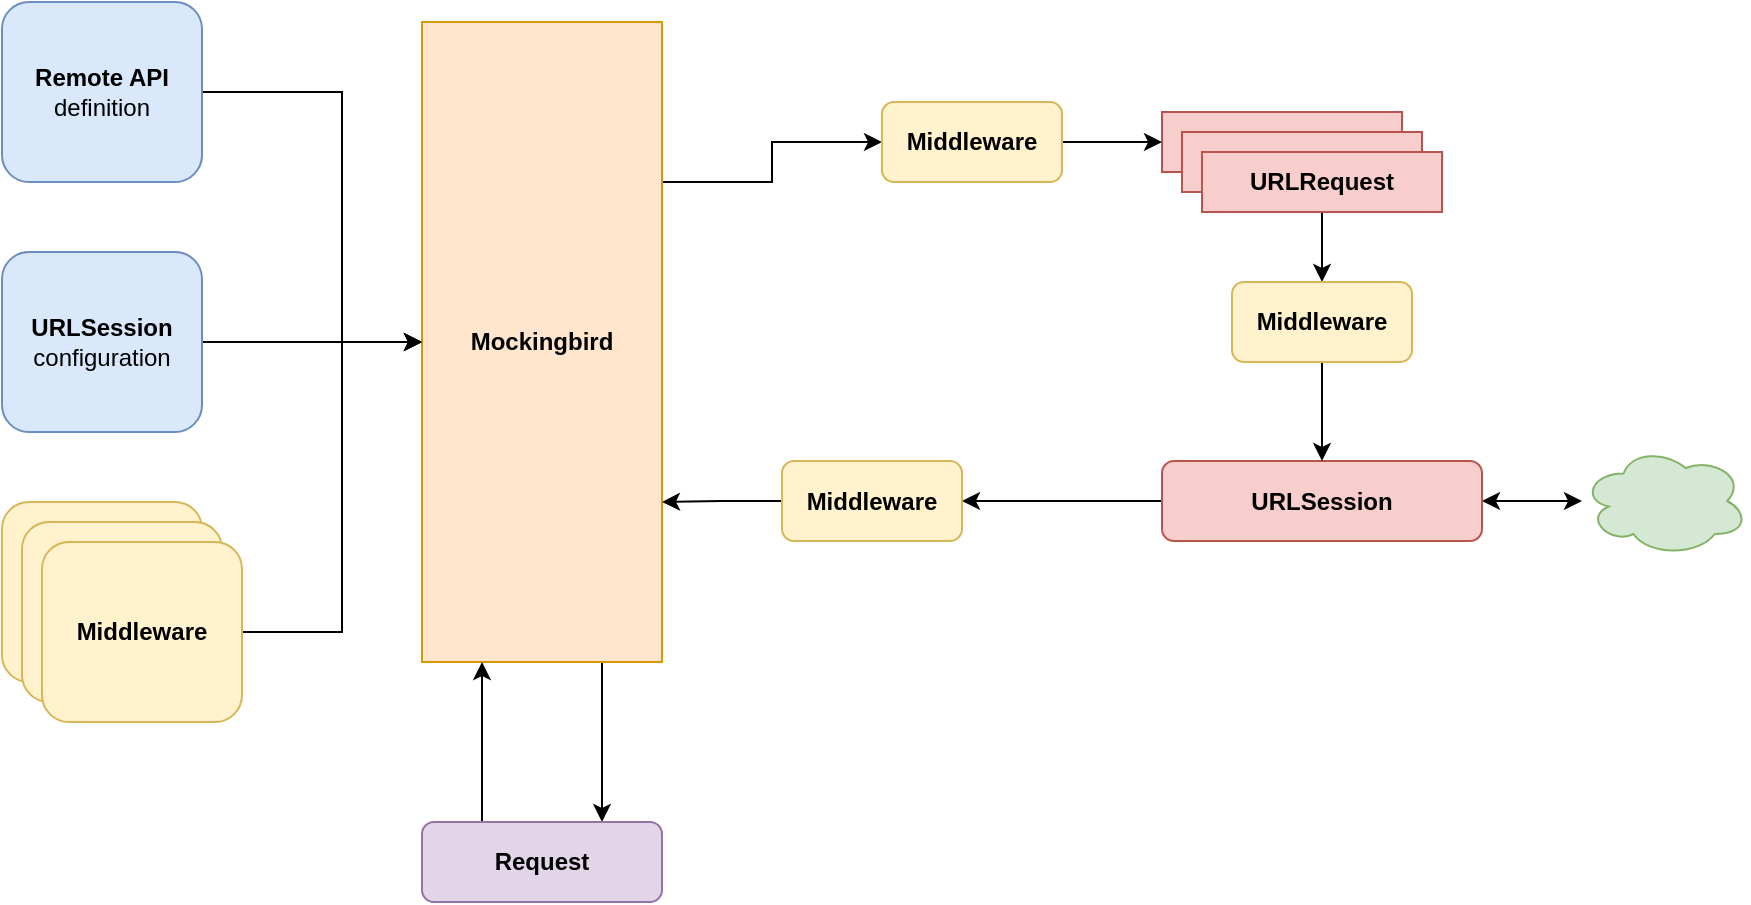<mxfile version="10.6.9" type="device"><diagram id="UcoKYpH9RFKIHuAPnSN3" name="Page-1"><mxGraphModel dx="1398" dy="1005" grid="1" gridSize="10" guides="1" tooltips="1" connect="1" arrows="1" fold="1" page="1" pageScale="1" pageWidth="1169" pageHeight="827" math="0" shadow="0"><root><mxCell id="0"/><mxCell id="1" parent="0"/><mxCell id="_T3eeYkqQgLHhAw9OrLd-10" style="edgeStyle=orthogonalEdgeStyle;rounded=0;orthogonalLoop=1;jettySize=auto;html=1;exitX=1;exitY=0.5;exitDx=0;exitDy=0;entryX=0;entryY=0.5;entryDx=0;entryDy=0;" edge="1" parent="1" source="_T3eeYkqQgLHhAw9OrLd-1" target="_T3eeYkqQgLHhAw9OrLd-4"><mxGeometry relative="1" as="geometry"><Array as="points"><mxPoint x="290" y="235"/><mxPoint x="290" y="360"/></Array></mxGeometry></mxCell><mxCell id="_T3eeYkqQgLHhAw9OrLd-1" value="&lt;b&gt;Remote API&lt;/b&gt;&lt;br&gt;definition&lt;br&gt;" style="rounded=1;whiteSpace=wrap;html=1;fillColor=#dae8fc;strokeColor=#6c8ebf;" vertex="1" parent="1"><mxGeometry x="120" y="190" width="100" height="90" as="geometry"/></mxCell><mxCell id="_T3eeYkqQgLHhAw9OrLd-27" style="edgeStyle=orthogonalEdgeStyle;rounded=0;orthogonalLoop=1;jettySize=auto;html=1;exitX=1;exitY=0.25;exitDx=0;exitDy=0;entryX=0;entryY=0.5;entryDx=0;entryDy=0;startArrow=none;startFill=0;endArrow=classic;endFill=1;" edge="1" parent="1" source="_T3eeYkqQgLHhAw9OrLd-4" target="_T3eeYkqQgLHhAw9OrLd-26"><mxGeometry relative="1" as="geometry"/></mxCell><mxCell id="_T3eeYkqQgLHhAw9OrLd-40" style="edgeStyle=orthogonalEdgeStyle;rounded=0;orthogonalLoop=1;jettySize=auto;html=1;exitX=0.75;exitY=1;exitDx=0;exitDy=0;entryX=0.75;entryY=0;entryDx=0;entryDy=0;startArrow=none;startFill=0;endArrow=classic;endFill=1;" edge="1" parent="1" source="_T3eeYkqQgLHhAw9OrLd-4" target="_T3eeYkqQgLHhAw9OrLd-38"><mxGeometry relative="1" as="geometry"/></mxCell><mxCell id="_T3eeYkqQgLHhAw9OrLd-4" value="&lt;b&gt;Mockingbird&lt;/b&gt;" style="rounded=0;whiteSpace=wrap;html=1;fillColor=#ffe6cc;strokeColor=#d79b00;" vertex="1" parent="1"><mxGeometry x="330" y="200" width="120" height="320" as="geometry"/></mxCell><mxCell id="_T3eeYkqQgLHhAw9OrLd-11" style="edgeStyle=orthogonalEdgeStyle;rounded=0;orthogonalLoop=1;jettySize=auto;html=1;exitX=1;exitY=0.5;exitDx=0;exitDy=0;" edge="1" parent="1" source="_T3eeYkqQgLHhAw9OrLd-5"><mxGeometry relative="1" as="geometry"><mxPoint x="330" y="360" as="targetPoint"/></mxGeometry></mxCell><mxCell id="_T3eeYkqQgLHhAw9OrLd-5" value="&lt;b&gt;URLSession&lt;br&gt;&lt;/b&gt;configuration&lt;br&gt;" style="rounded=1;whiteSpace=wrap;html=1;fillColor=#dae8fc;strokeColor=#6c8ebf;" vertex="1" parent="1"><mxGeometry x="120" y="315" width="100" height="90" as="geometry"/></mxCell><mxCell id="_T3eeYkqQgLHhAw9OrLd-7" value="&lt;b&gt;Middleware&lt;/b&gt;&lt;br&gt;" style="rounded=1;whiteSpace=wrap;html=1;fillColor=#fff2cc;strokeColor=#d6b656;" vertex="1" parent="1"><mxGeometry x="120" y="440" width="100" height="90" as="geometry"/></mxCell><mxCell id="_T3eeYkqQgLHhAw9OrLd-8" value="&lt;b&gt;Middleware&lt;/b&gt;&lt;br&gt;" style="rounded=1;whiteSpace=wrap;html=1;fillColor=#fff2cc;strokeColor=#d6b656;" vertex="1" parent="1"><mxGeometry x="130" y="450" width="100" height="90" as="geometry"/></mxCell><mxCell id="_T3eeYkqQgLHhAw9OrLd-12" style="edgeStyle=orthogonalEdgeStyle;rounded=0;orthogonalLoop=1;jettySize=auto;html=1;exitX=1;exitY=0.5;exitDx=0;exitDy=0;entryX=0;entryY=0.5;entryDx=0;entryDy=0;" edge="1" parent="1" source="_T3eeYkqQgLHhAw9OrLd-9" target="_T3eeYkqQgLHhAw9OrLd-4"><mxGeometry relative="1" as="geometry"><Array as="points"><mxPoint x="290" y="505"/><mxPoint x="290" y="360"/></Array></mxGeometry></mxCell><mxCell id="_T3eeYkqQgLHhAw9OrLd-9" value="&lt;b&gt;Middleware&lt;/b&gt;&lt;br&gt;" style="rounded=1;whiteSpace=wrap;html=1;fillColor=#fff2cc;strokeColor=#d6b656;" vertex="1" parent="1"><mxGeometry x="140" y="460" width="100" height="90" as="geometry"/></mxCell><mxCell id="_T3eeYkqQgLHhAw9OrLd-13" value="URLRequest" style="rounded=0;whiteSpace=wrap;html=1;fontStyle=1;fillColor=#f8cecc;strokeColor=#b85450;" vertex="1" parent="1"><mxGeometry x="700" y="245" width="120" height="30" as="geometry"/></mxCell><mxCell id="_T3eeYkqQgLHhAw9OrLd-14" value="URLRequest" style="rounded=0;whiteSpace=wrap;html=1;fontStyle=1;fillColor=#f8cecc;strokeColor=#b85450;" vertex="1" parent="1"><mxGeometry x="710" y="255" width="120" height="30" as="geometry"/></mxCell><mxCell id="_T3eeYkqQgLHhAw9OrLd-30" style="edgeStyle=orthogonalEdgeStyle;rounded=0;orthogonalLoop=1;jettySize=auto;html=1;exitX=0.5;exitY=1;exitDx=0;exitDy=0;startArrow=none;startFill=0;endArrow=classic;endFill=1;" edge="1" parent="1" source="_T3eeYkqQgLHhAw9OrLd-15" target="_T3eeYkqQgLHhAw9OrLd-29"><mxGeometry relative="1" as="geometry"/></mxCell><mxCell id="_T3eeYkqQgLHhAw9OrLd-15" value="URLRequest" style="rounded=0;whiteSpace=wrap;html=1;fontStyle=1;fillColor=#f8cecc;strokeColor=#b85450;" vertex="1" parent="1"><mxGeometry x="720" y="265" width="120" height="30" as="geometry"/></mxCell><mxCell id="_T3eeYkqQgLHhAw9OrLd-22" style="edgeStyle=orthogonalEdgeStyle;rounded=0;orthogonalLoop=1;jettySize=auto;html=1;exitX=1;exitY=0.5;exitDx=0;exitDy=0;startArrow=classic;startFill=1;endArrow=classic;endFill=1;" edge="1" parent="1" source="_T3eeYkqQgLHhAw9OrLd-17" target="_T3eeYkqQgLHhAw9OrLd-21"><mxGeometry relative="1" as="geometry"/></mxCell><mxCell id="_T3eeYkqQgLHhAw9OrLd-33" style="edgeStyle=orthogonalEdgeStyle;rounded=0;orthogonalLoop=1;jettySize=auto;html=1;exitX=0;exitY=0.5;exitDx=0;exitDy=0;entryX=1;entryY=0.5;entryDx=0;entryDy=0;startArrow=none;startFill=0;endArrow=classic;endFill=1;" edge="1" parent="1" source="_T3eeYkqQgLHhAw9OrLd-17" target="_T3eeYkqQgLHhAw9OrLd-32"><mxGeometry relative="1" as="geometry"/></mxCell><mxCell id="_T3eeYkqQgLHhAw9OrLd-17" value="URLSession" style="rounded=1;whiteSpace=wrap;html=1;fontStyle=1;fillColor=#f8cecc;strokeColor=#b85450;" vertex="1" parent="1"><mxGeometry x="700" y="419.5" width="160" height="40" as="geometry"/></mxCell><mxCell id="_T3eeYkqQgLHhAw9OrLd-21" value="" style="ellipse;shape=cloud;whiteSpace=wrap;html=1;fillColor=#d5e8d4;strokeColor=#82b366;" vertex="1" parent="1"><mxGeometry x="910" y="412" width="83" height="55" as="geometry"/></mxCell><mxCell id="_T3eeYkqQgLHhAw9OrLd-28" style="edgeStyle=orthogonalEdgeStyle;rounded=0;orthogonalLoop=1;jettySize=auto;html=1;exitX=1;exitY=0.5;exitDx=0;exitDy=0;entryX=0;entryY=0.5;entryDx=0;entryDy=0;startArrow=none;startFill=0;endArrow=classic;endFill=1;" edge="1" parent="1" source="_T3eeYkqQgLHhAw9OrLd-26" target="_T3eeYkqQgLHhAw9OrLd-13"><mxGeometry relative="1" as="geometry"/></mxCell><mxCell id="_T3eeYkqQgLHhAw9OrLd-26" value="&lt;b&gt;Middleware&lt;/b&gt;&lt;br&gt;" style="rounded=1;whiteSpace=wrap;html=1;fillColor=#fff2cc;strokeColor=#d6b656;" vertex="1" parent="1"><mxGeometry x="560" y="240" width="90" height="40" as="geometry"/></mxCell><mxCell id="_T3eeYkqQgLHhAw9OrLd-31" style="edgeStyle=orthogonalEdgeStyle;rounded=0;orthogonalLoop=1;jettySize=auto;html=1;exitX=0.5;exitY=1;exitDx=0;exitDy=0;entryX=0.5;entryY=0;entryDx=0;entryDy=0;startArrow=none;startFill=0;endArrow=classic;endFill=1;" edge="1" parent="1" source="_T3eeYkqQgLHhAw9OrLd-29" target="_T3eeYkqQgLHhAw9OrLd-17"><mxGeometry relative="1" as="geometry"/></mxCell><mxCell id="_T3eeYkqQgLHhAw9OrLd-29" value="&lt;b&gt;Middleware&lt;/b&gt;&lt;br&gt;" style="rounded=1;whiteSpace=wrap;html=1;fillColor=#fff2cc;strokeColor=#d6b656;" vertex="1" parent="1"><mxGeometry x="735" y="330" width="90" height="40" as="geometry"/></mxCell><mxCell id="_T3eeYkqQgLHhAw9OrLd-34" style="edgeStyle=orthogonalEdgeStyle;rounded=0;orthogonalLoop=1;jettySize=auto;html=1;exitX=0;exitY=0.5;exitDx=0;exitDy=0;entryX=1;entryY=0.75;entryDx=0;entryDy=0;startArrow=none;startFill=0;endArrow=classic;endFill=1;" edge="1" parent="1" source="_T3eeYkqQgLHhAw9OrLd-32" target="_T3eeYkqQgLHhAw9OrLd-4"><mxGeometry relative="1" as="geometry"/></mxCell><mxCell id="_T3eeYkqQgLHhAw9OrLd-32" value="&lt;b&gt;Middleware&lt;/b&gt;&lt;br&gt;" style="rounded=1;whiteSpace=wrap;html=1;fillColor=#fff2cc;strokeColor=#d6b656;" vertex="1" parent="1"><mxGeometry x="510" y="419.5" width="90" height="40" as="geometry"/></mxCell><mxCell id="_T3eeYkqQgLHhAw9OrLd-39" style="edgeStyle=orthogonalEdgeStyle;rounded=0;orthogonalLoop=1;jettySize=auto;html=1;exitX=0.25;exitY=0;exitDx=0;exitDy=0;entryX=0.25;entryY=1;entryDx=0;entryDy=0;startArrow=none;startFill=0;endArrow=classic;endFill=1;" edge="1" parent="1" source="_T3eeYkqQgLHhAw9OrLd-38" target="_T3eeYkqQgLHhAw9OrLd-4"><mxGeometry relative="1" as="geometry"/></mxCell><mxCell id="_T3eeYkqQgLHhAw9OrLd-38" value="Request" style="rounded=1;whiteSpace=wrap;html=1;fontStyle=1;fillColor=#e1d5e7;strokeColor=#9673a6;" vertex="1" parent="1"><mxGeometry x="330" y="600" width="120" height="40" as="geometry"/></mxCell></root></mxGraphModel></diagram></mxfile>